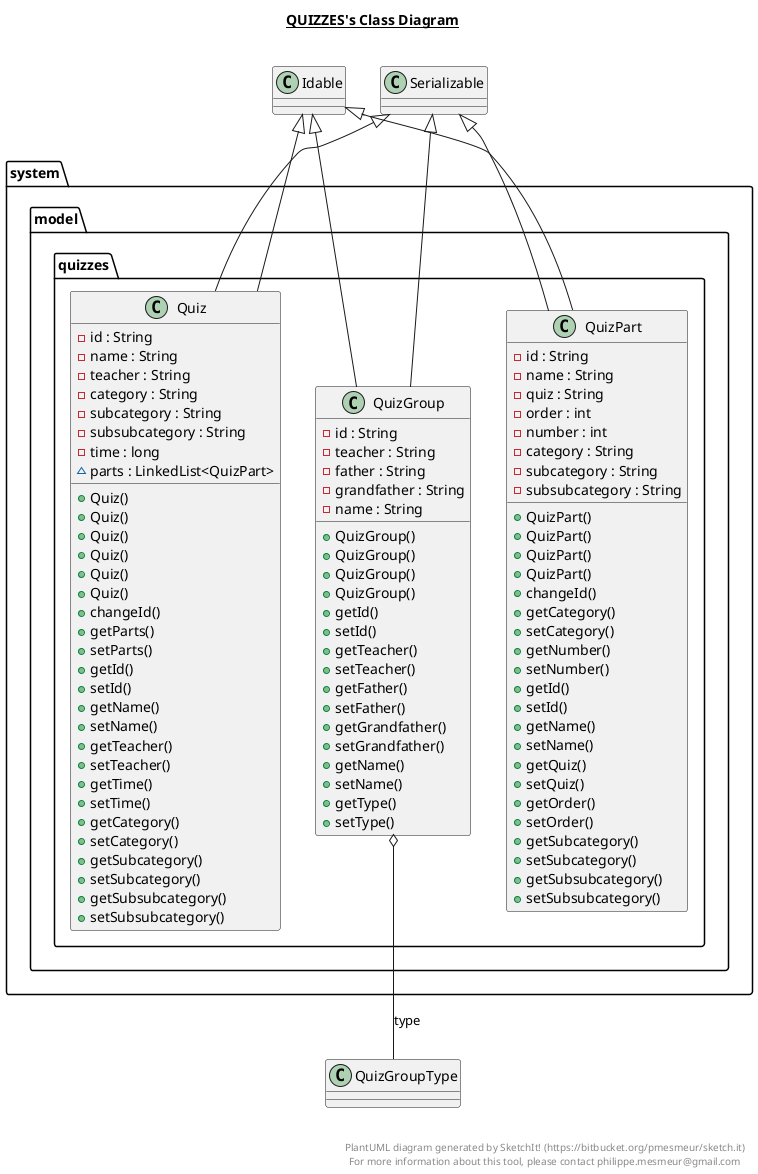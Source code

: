 @startuml

title __QUIZZES's Class Diagram__\n

  package system.model {
    package system.model.quizzes {
      class Quiz {
          - id : String
          - name : String
          - teacher : String
          - category : String
          - subcategory : String
          - subsubcategory : String
          - time : long
          ~ parts : LinkedList<QuizPart>
          + Quiz()
          + Quiz()
          + Quiz()
          + Quiz()
          + Quiz()
          + Quiz()
          + changeId()
          + getParts()
          + setParts()
          + getId()
          + setId()
          + getName()
          + setName()
          + getTeacher()
          + setTeacher()
          + getTime()
          + setTime()
          + getCategory()
          + setCategory()
          + getSubcategory()
          + setSubcategory()
          + getSubsubcategory()
          + setSubsubcategory()
      }
    }
  }
  

  package system.model {
    package system.model.quizzes {
      class QuizGroup {
          - id : String
          - teacher : String
          - father : String
          - grandfather : String
          - name : String
          + QuizGroup()
          + QuizGroup()
          + QuizGroup()
          + QuizGroup()
          + getId()
          + setId()
          + getTeacher()
          + setTeacher()
          + getFather()
          + setFather()
          + getGrandfather()
          + setGrandfather()
          + getName()
          + setName()
          + getType()
          + setType()
      }
    }
  }
  

  package system.model {
    package system.model.quizzes {
      class QuizPart {
          - id : String
          - name : String
          - quiz : String
          - order : int
          - number : int
          - category : String
          - subcategory : String
          - subsubcategory : String
          + QuizPart()
          + QuizPart()
          + QuizPart()
          + QuizPart()
          + changeId()
          + getCategory()
          + setCategory()
          + getNumber()
          + setNumber()
          + getId()
          + setId()
          + getName()
          + setName()
          + getQuiz()
          + setQuiz()
          + getOrder()
          + setOrder()
          + getSubcategory()
          + setSubcategory()
          + getSubsubcategory()
          + setSubsubcategory()
      }
    }
  }
  

  Quiz -up-|> Serializable
  Quiz -up-|> Idable
  QuizGroup -up-|> Serializable
  QuizGroup -up-|> Idable
  QuizGroup o-- QuizGroupType : type
  QuizPart -up-|> Serializable
  QuizPart -up-|> Idable


right footer


PlantUML diagram generated by SketchIt! (https://bitbucket.org/pmesmeur/sketch.it)
For more information about this tool, please contact philippe.mesmeur@gmail.com
endfooter

@enduml
